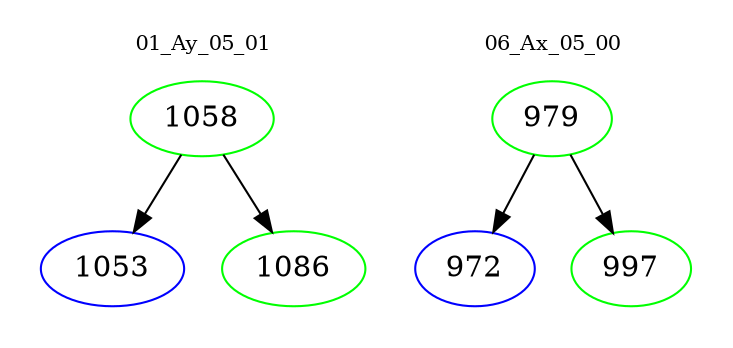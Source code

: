 digraph{
subgraph cluster_0 {
color = white
label = "01_Ay_05_01";
fontsize=10;
T0_1058 [label="1058", color="green"]
T0_1058 -> T0_1053 [color="black"]
T0_1053 [label="1053", color="blue"]
T0_1058 -> T0_1086 [color="black"]
T0_1086 [label="1086", color="green"]
}
subgraph cluster_1 {
color = white
label = "06_Ax_05_00";
fontsize=10;
T1_979 [label="979", color="green"]
T1_979 -> T1_972 [color="black"]
T1_972 [label="972", color="blue"]
T1_979 -> T1_997 [color="black"]
T1_997 [label="997", color="green"]
}
}
